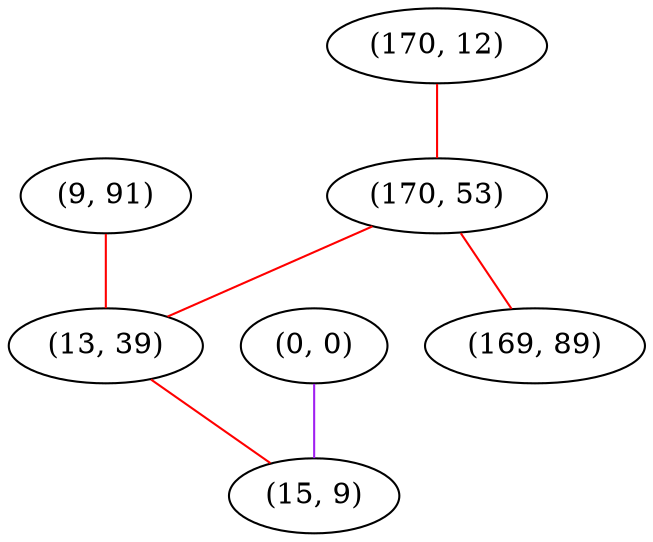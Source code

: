 graph "" {
"(9, 91)";
"(170, 12)";
"(0, 0)";
"(170, 53)";
"(13, 39)";
"(15, 9)";
"(169, 89)";
"(9, 91)" -- "(13, 39)"  [color=red, key=0, weight=1];
"(170, 12)" -- "(170, 53)"  [color=red, key=0, weight=1];
"(0, 0)" -- "(15, 9)"  [color=purple, key=0, weight=4];
"(170, 53)" -- "(13, 39)"  [color=red, key=0, weight=1];
"(170, 53)" -- "(169, 89)"  [color=red, key=0, weight=1];
"(13, 39)" -- "(15, 9)"  [color=red, key=0, weight=1];
}
